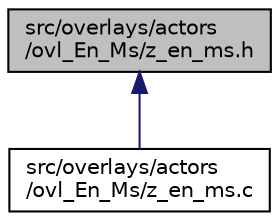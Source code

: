digraph "src/overlays/actors/ovl_En_Ms/z_en_ms.h"
{
 // LATEX_PDF_SIZE
  edge [fontname="Helvetica",fontsize="10",labelfontname="Helvetica",labelfontsize="10"];
  node [fontname="Helvetica",fontsize="10",shape=record];
  Node1 [label="src/overlays/actors\l/ovl_En_Ms/z_en_ms.h",height=0.2,width=0.4,color="black", fillcolor="grey75", style="filled", fontcolor="black",tooltip=" "];
  Node1 -> Node2 [dir="back",color="midnightblue",fontsize="10",style="solid",fontname="Helvetica"];
  Node2 [label="src/overlays/actors\l/ovl_En_Ms/z_en_ms.c",height=0.2,width=0.4,color="black", fillcolor="white", style="filled",URL="$d8/d95/z__en__ms_8c.html",tooltip=" "];
}
